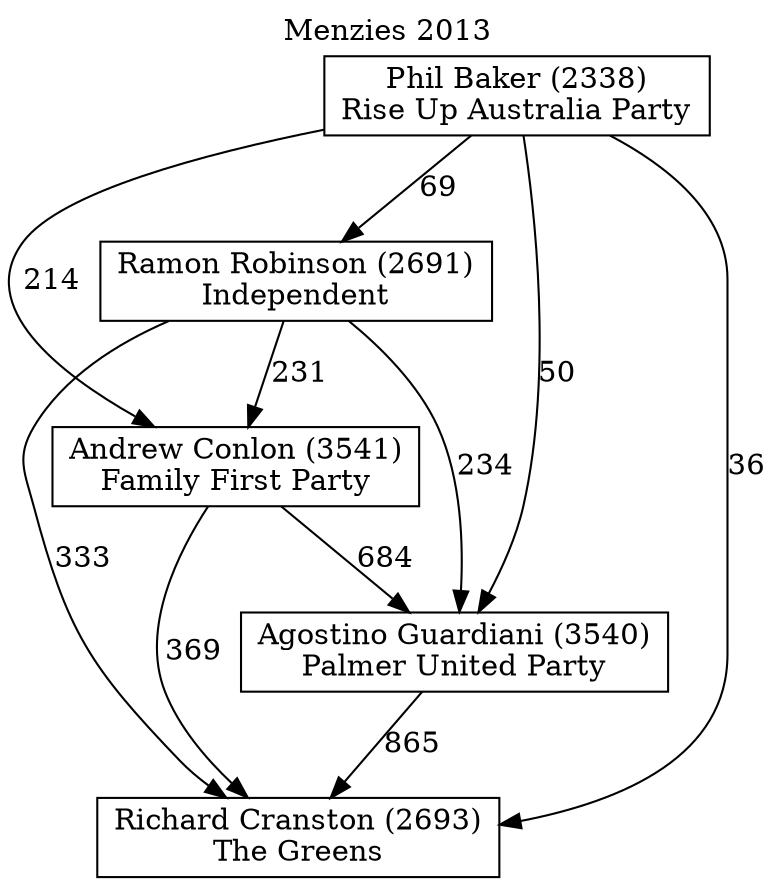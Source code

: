 // House preference flow
digraph "Richard Cranston (2693)_Menzies_2013" {
	graph [label="Menzies 2013" labelloc=t mclimit=10]
	node [shape=box]
	"Richard Cranston (2693)" [label="Richard Cranston (2693)
The Greens"]
	"Agostino Guardiani (3540)" [label="Agostino Guardiani (3540)
Palmer United Party"]
	"Andrew Conlon (3541)" [label="Andrew Conlon (3541)
Family First Party"]
	"Ramon Robinson (2691)" [label="Ramon Robinson (2691)
Independent"]
	"Phil Baker (2338)" [label="Phil Baker (2338)
Rise Up Australia Party"]
	"Richard Cranston (2693)" [label="Richard Cranston (2693)
The Greens"]
	"Andrew Conlon (3541)" [label="Andrew Conlon (3541)
Family First Party"]
	"Ramon Robinson (2691)" [label="Ramon Robinson (2691)
Independent"]
	"Phil Baker (2338)" [label="Phil Baker (2338)
Rise Up Australia Party"]
	"Richard Cranston (2693)" [label="Richard Cranston (2693)
The Greens"]
	"Ramon Robinson (2691)" [label="Ramon Robinson (2691)
Independent"]
	"Phil Baker (2338)" [label="Phil Baker (2338)
Rise Up Australia Party"]
	"Richard Cranston (2693)" [label="Richard Cranston (2693)
The Greens"]
	"Phil Baker (2338)" [label="Phil Baker (2338)
Rise Up Australia Party"]
	"Phil Baker (2338)" [label="Phil Baker (2338)
Rise Up Australia Party"]
	"Ramon Robinson (2691)" [label="Ramon Robinson (2691)
Independent"]
	"Phil Baker (2338)" [label="Phil Baker (2338)
Rise Up Australia Party"]
	"Phil Baker (2338)" [label="Phil Baker (2338)
Rise Up Australia Party"]
	"Andrew Conlon (3541)" [label="Andrew Conlon (3541)
Family First Party"]
	"Ramon Robinson (2691)" [label="Ramon Robinson (2691)
Independent"]
	"Phil Baker (2338)" [label="Phil Baker (2338)
Rise Up Australia Party"]
	"Andrew Conlon (3541)" [label="Andrew Conlon (3541)
Family First Party"]
	"Phil Baker (2338)" [label="Phil Baker (2338)
Rise Up Australia Party"]
	"Phil Baker (2338)" [label="Phil Baker (2338)
Rise Up Australia Party"]
	"Ramon Robinson (2691)" [label="Ramon Robinson (2691)
Independent"]
	"Phil Baker (2338)" [label="Phil Baker (2338)
Rise Up Australia Party"]
	"Phil Baker (2338)" [label="Phil Baker (2338)
Rise Up Australia Party"]
	"Agostino Guardiani (3540)" [label="Agostino Guardiani (3540)
Palmer United Party"]
	"Andrew Conlon (3541)" [label="Andrew Conlon (3541)
Family First Party"]
	"Ramon Robinson (2691)" [label="Ramon Robinson (2691)
Independent"]
	"Phil Baker (2338)" [label="Phil Baker (2338)
Rise Up Australia Party"]
	"Agostino Guardiani (3540)" [label="Agostino Guardiani (3540)
Palmer United Party"]
	"Ramon Robinson (2691)" [label="Ramon Robinson (2691)
Independent"]
	"Phil Baker (2338)" [label="Phil Baker (2338)
Rise Up Australia Party"]
	"Agostino Guardiani (3540)" [label="Agostino Guardiani (3540)
Palmer United Party"]
	"Phil Baker (2338)" [label="Phil Baker (2338)
Rise Up Australia Party"]
	"Phil Baker (2338)" [label="Phil Baker (2338)
Rise Up Australia Party"]
	"Ramon Robinson (2691)" [label="Ramon Robinson (2691)
Independent"]
	"Phil Baker (2338)" [label="Phil Baker (2338)
Rise Up Australia Party"]
	"Phil Baker (2338)" [label="Phil Baker (2338)
Rise Up Australia Party"]
	"Andrew Conlon (3541)" [label="Andrew Conlon (3541)
Family First Party"]
	"Ramon Robinson (2691)" [label="Ramon Robinson (2691)
Independent"]
	"Phil Baker (2338)" [label="Phil Baker (2338)
Rise Up Australia Party"]
	"Andrew Conlon (3541)" [label="Andrew Conlon (3541)
Family First Party"]
	"Phil Baker (2338)" [label="Phil Baker (2338)
Rise Up Australia Party"]
	"Phil Baker (2338)" [label="Phil Baker (2338)
Rise Up Australia Party"]
	"Ramon Robinson (2691)" [label="Ramon Robinson (2691)
Independent"]
	"Phil Baker (2338)" [label="Phil Baker (2338)
Rise Up Australia Party"]
	"Phil Baker (2338)" [label="Phil Baker (2338)
Rise Up Australia Party"]
	"Agostino Guardiani (3540)" -> "Richard Cranston (2693)" [label=865]
	"Andrew Conlon (3541)" -> "Agostino Guardiani (3540)" [label=684]
	"Ramon Robinson (2691)" -> "Andrew Conlon (3541)" [label=231]
	"Phil Baker (2338)" -> "Ramon Robinson (2691)" [label=69]
	"Andrew Conlon (3541)" -> "Richard Cranston (2693)" [label=369]
	"Ramon Robinson (2691)" -> "Richard Cranston (2693)" [label=333]
	"Phil Baker (2338)" -> "Richard Cranston (2693)" [label=36]
	"Phil Baker (2338)" -> "Andrew Conlon (3541)" [label=214]
	"Ramon Robinson (2691)" -> "Agostino Guardiani (3540)" [label=234]
	"Phil Baker (2338)" -> "Agostino Guardiani (3540)" [label=50]
}
